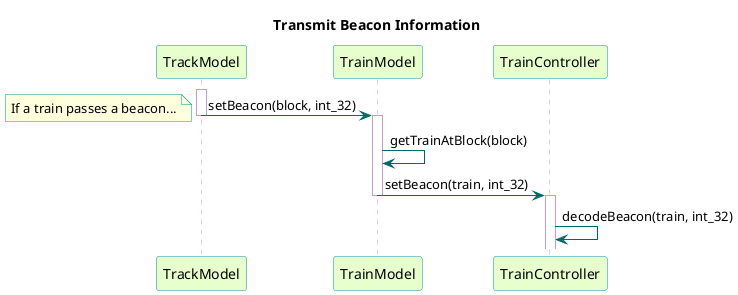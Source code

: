@startuml

title Transmit Beacon Information

skinparam noteBorderColor #049595

skinparam sequence {
	BackgroundColor transparent
	ParticipantBackgroundColor #e6ffcc
	ParticipantBorderColor 	#049595
	PackageBorderCOlor  #049595
	ArrowColor #006666
	LifeLineBorderColor #c09cd9
}

participant TrackModel
participant TrainModel
participant TrainController

activate TrackModel
TrackModel -> TrainModel : setBeacon(block, int_32)
note left: If a train passes a beacon...
deactivate TrackModel

activate TrainModel
TrainModel -> TrainModel : getTrainAtBlock(block)
TrainModel -> TrainController : setBeacon(train, int_32)
deactivate TrainModel
activate TrainController
TrainController -> TrainController : decodeBeacon(train, int_32)

@enduml